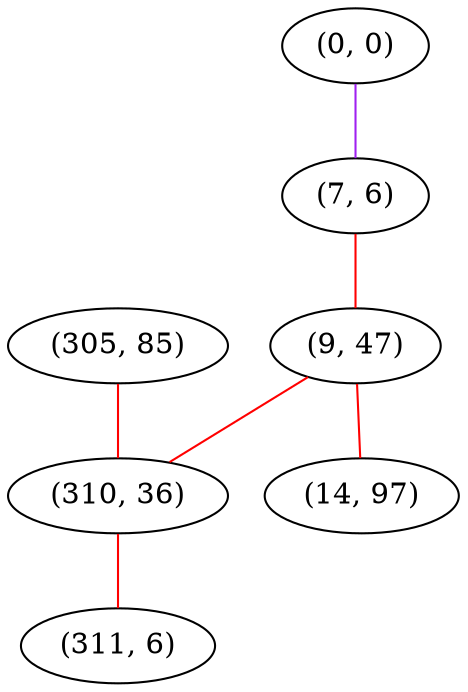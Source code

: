 graph "" {
"(0, 0)";
"(305, 85)";
"(7, 6)";
"(9, 47)";
"(310, 36)";
"(14, 97)";
"(311, 6)";
"(0, 0)" -- "(7, 6)"  [color=purple, key=0, weight=4];
"(305, 85)" -- "(310, 36)"  [color=red, key=0, weight=1];
"(7, 6)" -- "(9, 47)"  [color=red, key=0, weight=1];
"(9, 47)" -- "(310, 36)"  [color=red, key=0, weight=1];
"(9, 47)" -- "(14, 97)"  [color=red, key=0, weight=1];
"(310, 36)" -- "(311, 6)"  [color=red, key=0, weight=1];
}
